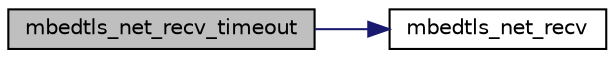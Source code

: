 digraph "mbedtls_net_recv_timeout"
{
 // LATEX_PDF_SIZE
  edge [fontname="Helvetica",fontsize="10",labelfontname="Helvetica",labelfontsize="10"];
  node [fontname="Helvetica",fontsize="10",shape=record];
  rankdir="LR";
  Node1 [label="mbedtls_net_recv_timeout",height=0.2,width=0.4,color="black", fillcolor="grey75", style="filled", fontcolor="black",tooltip="Read at most 'len' characters, blocking for at most 'timeout' seconds. If no error occurs,..."];
  Node1 -> Node2 [color="midnightblue",fontsize="10",style="solid",fontname="Helvetica"];
  Node2 [label="mbedtls_net_recv",height=0.2,width=0.4,color="black", fillcolor="white", style="filled",URL="$d3/d0c/net__sockets_8c.html#a03af351ec420bbeb5e91357abcfb3663",tooltip="Read at most 'len' characters. If no error occurs, the actual amount read is returned."];
}
